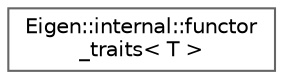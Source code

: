 digraph "Graphical Class Hierarchy"
{
 // LATEX_PDF_SIZE
  bgcolor="transparent";
  edge [fontname=Helvetica,fontsize=10,labelfontname=Helvetica,labelfontsize=10];
  node [fontname=Helvetica,fontsize=10,shape=box,height=0.2,width=0.4];
  rankdir="LR";
  Node0 [id="Node000000",label="Eigen::internal::functor\l_traits\< T \>",height=0.2,width=0.4,color="grey40", fillcolor="white", style="filled",URL="$structEigen_1_1internal_1_1functor__traits.html",tooltip=" "];
}
